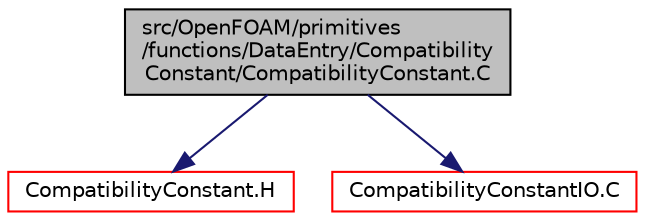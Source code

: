 digraph "src/OpenFOAM/primitives/functions/DataEntry/CompatibilityConstant/CompatibilityConstant.C"
{
  bgcolor="transparent";
  edge [fontname="Helvetica",fontsize="10",labelfontname="Helvetica",labelfontsize="10"];
  node [fontname="Helvetica",fontsize="10",shape=record];
  Node1 [label="src/OpenFOAM/primitives\l/functions/DataEntry/Compatibility\lConstant/CompatibilityConstant.C",height=0.2,width=0.4,color="black", fillcolor="grey75", style="filled", fontcolor="black"];
  Node1 -> Node2 [color="midnightblue",fontsize="10",style="solid",fontname="Helvetica"];
  Node2 [label="CompatibilityConstant.H",height=0.2,width=0.4,color="red",URL="$a08826.html"];
  Node1 -> Node3 [color="midnightblue",fontsize="10",style="solid",fontname="Helvetica"];
  Node3 [label="CompatibilityConstantIO.C",height=0.2,width=0.4,color="red",URL="$a08827.html"];
}
